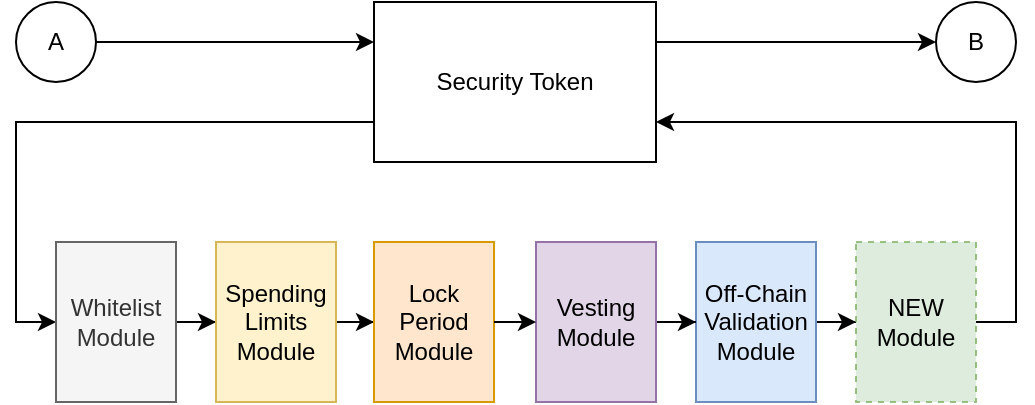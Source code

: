 <mxfile version="14.0.0" type="device"><diagram id="YNtCM7gwLHL09W9zYyWA" name="Page-1"><mxGraphModel dx="2066" dy="713" grid="1" gridSize="10" guides="1" tooltips="1" connect="1" arrows="1" fold="1" page="1" pageScale="1" pageWidth="827" pageHeight="1169" math="0" shadow="0"><root><mxCell id="0"/><mxCell id="1" parent="0"/><mxCell id="MQhYWIp1mBmMRJu9I1eG-12" style="edgeStyle=orthogonalEdgeStyle;rounded=0;orthogonalLoop=1;jettySize=auto;html=1;entryX=0;entryY=0.5;entryDx=0;entryDy=0;exitX=0;exitY=0.75;exitDx=0;exitDy=0;" parent="1" source="MQhYWIp1mBmMRJu9I1eG-1" target="MQhYWIp1mBmMRJu9I1eG-7" edge="1"><mxGeometry relative="1" as="geometry"><Array as="points"><mxPoint x="200" y="260"/><mxPoint x="200" y="360"/></Array><mxPoint x="140" y="360" as="targetPoint"/></mxGeometry></mxCell><mxCell id="MQhYWIp1mBmMRJu9I1eG-22" style="edgeStyle=orthogonalEdgeStyle;rounded=0;orthogonalLoop=1;jettySize=auto;html=1;entryX=0;entryY=0.5;entryDx=0;entryDy=0;exitX=1;exitY=0.25;exitDx=0;exitDy=0;" parent="1" source="MQhYWIp1mBmMRJu9I1eG-1" target="MQhYWIp1mBmMRJu9I1eG-21" edge="1"><mxGeometry relative="1" as="geometry"/></mxCell><mxCell id="MQhYWIp1mBmMRJu9I1eG-1" value="Security Token" style="rounded=0;whiteSpace=wrap;html=1;" parent="1" vertex="1"><mxGeometry x="379" y="200" width="141" height="80" as="geometry"/></mxCell><mxCell id="MQhYWIp1mBmMRJu9I1eG-5" style="edgeStyle=orthogonalEdgeStyle;rounded=0;orthogonalLoop=1;jettySize=auto;html=1;entryX=0;entryY=0.25;entryDx=0;entryDy=0;" parent="1" source="MQhYWIp1mBmMRJu9I1eG-2" target="MQhYWIp1mBmMRJu9I1eG-1" edge="1"><mxGeometry relative="1" as="geometry"/></mxCell><mxCell id="MQhYWIp1mBmMRJu9I1eG-2" value="A" style="ellipse;whiteSpace=wrap;html=1;aspect=fixed;" parent="1" vertex="1"><mxGeometry x="200" y="200" width="40" height="40" as="geometry"/></mxCell><mxCell id="MQhYWIp1mBmMRJu9I1eG-14" style="edgeStyle=orthogonalEdgeStyle;rounded=0;orthogonalLoop=1;jettySize=auto;html=1;entryX=0;entryY=0.5;entryDx=0;entryDy=0;" parent="1" source="MQhYWIp1mBmMRJu9I1eG-7" target="MQhYWIp1mBmMRJu9I1eG-8" edge="1"><mxGeometry relative="1" as="geometry"/></mxCell><mxCell id="MQhYWIp1mBmMRJu9I1eG-7" value="Whitelist&lt;br&gt;Module" style="rounded=0;whiteSpace=wrap;html=1;fillColor=#f5f5f5;strokeColor=#666666;fontColor=#333333;" parent="1" vertex="1"><mxGeometry x="220" y="320" width="60" height="80" as="geometry"/></mxCell><mxCell id="MQhYWIp1mBmMRJu9I1eG-15" style="edgeStyle=orthogonalEdgeStyle;rounded=0;orthogonalLoop=1;jettySize=auto;html=1;entryX=0;entryY=0.5;entryDx=0;entryDy=0;" parent="1" source="MQhYWIp1mBmMRJu9I1eG-8" target="MQhYWIp1mBmMRJu9I1eG-10" edge="1"><mxGeometry relative="1" as="geometry"/></mxCell><mxCell id="MQhYWIp1mBmMRJu9I1eG-8" value="Spending&lt;br&gt;Limits&lt;br&gt;Module" style="rounded=0;whiteSpace=wrap;html=1;fillColor=#fff2cc;strokeColor=#d6b656;" parent="1" vertex="1"><mxGeometry x="300" y="320" width="60" height="80" as="geometry"/></mxCell><mxCell id="MQhYWIp1mBmMRJu9I1eG-19" style="edgeStyle=orthogonalEdgeStyle;rounded=0;orthogonalLoop=1;jettySize=auto;html=1;entryX=0;entryY=0.5;entryDx=0;entryDy=0;" parent="1" source="MQhYWIp1mBmMRJu9I1eG-9" target="MQhYWIp1mBmMRJu9I1eG-18" edge="1"><mxGeometry relative="1" as="geometry"/></mxCell><mxCell id="MQhYWIp1mBmMRJu9I1eG-9" value="Off-Chain&lt;br&gt;Validation&lt;br&gt;Module" style="rounded=0;whiteSpace=wrap;html=1;fillColor=#dae8fc;strokeColor=#6c8ebf;" parent="1" vertex="1"><mxGeometry x="540" y="320" width="60" height="80" as="geometry"/></mxCell><mxCell id="MQhYWIp1mBmMRJu9I1eG-16" style="edgeStyle=orthogonalEdgeStyle;rounded=0;orthogonalLoop=1;jettySize=auto;html=1;entryX=0;entryY=0.5;entryDx=0;entryDy=0;" parent="1" source="tlRH8HOup8L4dfDsVyG6-1" target="MQhYWIp1mBmMRJu9I1eG-9" edge="1"><mxGeometry relative="1" as="geometry"/></mxCell><mxCell id="MQhYWIp1mBmMRJu9I1eG-10" value="Lock&lt;br&gt;Period&lt;br&gt;Module" style="rounded=0;whiteSpace=wrap;html=1;fillColor=#ffe6cc;strokeColor=#d79b00;" parent="1" vertex="1"><mxGeometry x="379" y="320" width="60" height="80" as="geometry"/></mxCell><mxCell id="MQhYWIp1mBmMRJu9I1eG-20" style="edgeStyle=orthogonalEdgeStyle;rounded=0;orthogonalLoop=1;jettySize=auto;html=1;entryX=1;entryY=0.75;entryDx=0;entryDy=0;exitX=1;exitY=0.5;exitDx=0;exitDy=0;" parent="1" source="MQhYWIp1mBmMRJu9I1eG-18" target="MQhYWIp1mBmMRJu9I1eG-1" edge="1"><mxGeometry relative="1" as="geometry"><Array as="points"><mxPoint x="700" y="360"/><mxPoint x="700" y="260"/></Array></mxGeometry></mxCell><mxCell id="MQhYWIp1mBmMRJu9I1eG-18" value="NEW&lt;br&gt;Module" style="rounded=0;whiteSpace=wrap;html=1;fillColor=#d5e8d4;strokeColor=#82b366;dashed=1;opacity=80;" parent="1" vertex="1"><mxGeometry x="620" y="320" width="60" height="80" as="geometry"/></mxCell><mxCell id="MQhYWIp1mBmMRJu9I1eG-21" value="B" style="ellipse;whiteSpace=wrap;html=1;aspect=fixed;" parent="1" vertex="1"><mxGeometry x="660" y="200" width="40" height="40" as="geometry"/></mxCell><mxCell id="tlRH8HOup8L4dfDsVyG6-1" value="Vesting&lt;br&gt;Module" style="rounded=0;whiteSpace=wrap;html=1;fillColor=#e1d5e7;strokeColor=#9673a6;" parent="1" vertex="1"><mxGeometry x="460" y="320" width="60" height="80" as="geometry"/></mxCell><mxCell id="tlRH8HOup8L4dfDsVyG6-2" style="edgeStyle=orthogonalEdgeStyle;rounded=0;orthogonalLoop=1;jettySize=auto;html=1;entryX=0;entryY=0.5;entryDx=0;entryDy=0;" parent="1" source="MQhYWIp1mBmMRJu9I1eG-10" target="tlRH8HOup8L4dfDsVyG6-1" edge="1"><mxGeometry relative="1" as="geometry"><mxPoint x="439" y="360" as="sourcePoint"/><mxPoint x="540" y="360" as="targetPoint"/></mxGeometry></mxCell></root></mxGraphModel></diagram></mxfile>
